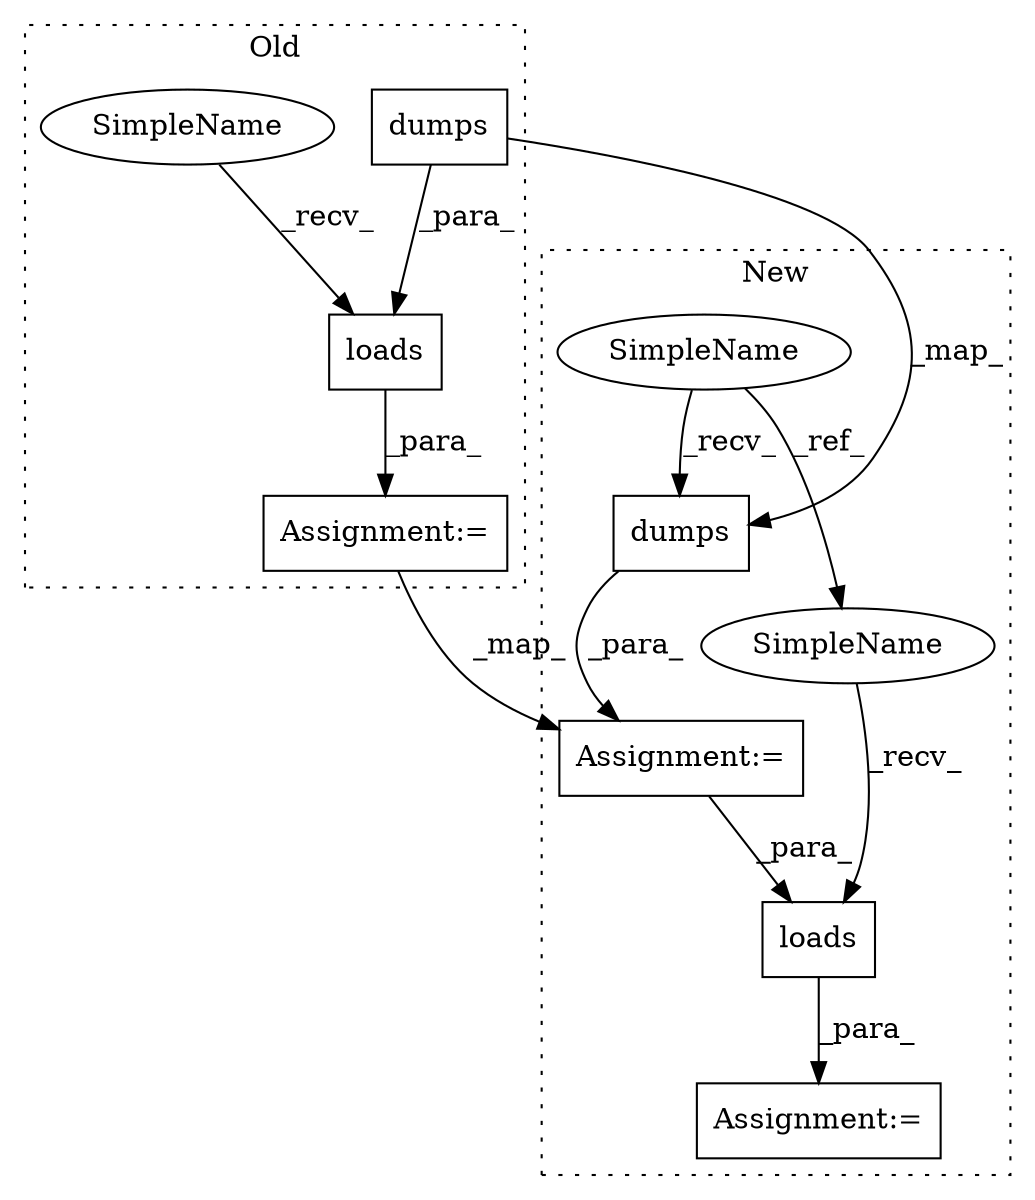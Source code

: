 digraph G {
subgraph cluster0 {
1 [label="dumps" a="32" s="10617,10628" l="6,1" shape="box"];
6 [label="loads" a="32" s="10604,10629" l="6,1" shape="box"];
7 [label="Assignment:=" a="7" s="10596" l="1" shape="box"];
10 [label="SimpleName" a="42" s="10597" l="6" shape="ellipse"];
label = "Old";
style="dotted";
}
subgraph cluster1 {
2 [label="dumps" a="32" s="11114,11125" l="6,1" shape="box"];
3 [label="Assignment:=" a="7" s="11389" l="1" shape="box"];
4 [label="loads" a="32" s="11397,11404" l="6,1" shape="box"];
5 [label="SimpleName" a="42" s="10508" l="6" shape="ellipse"];
8 [label="Assignment:=" a="7" s="11106" l="1" shape="box"];
9 [label="SimpleName" a="42" s="11390" l="6" shape="ellipse"];
label = "New";
style="dotted";
}
1 -> 2 [label="_map_"];
1 -> 6 [label="_para_"];
2 -> 8 [label="_para_"];
4 -> 3 [label="_para_"];
5 -> 2 [label="_recv_"];
5 -> 9 [label="_ref_"];
6 -> 7 [label="_para_"];
7 -> 8 [label="_map_"];
8 -> 4 [label="_para_"];
9 -> 4 [label="_recv_"];
10 -> 6 [label="_recv_"];
}